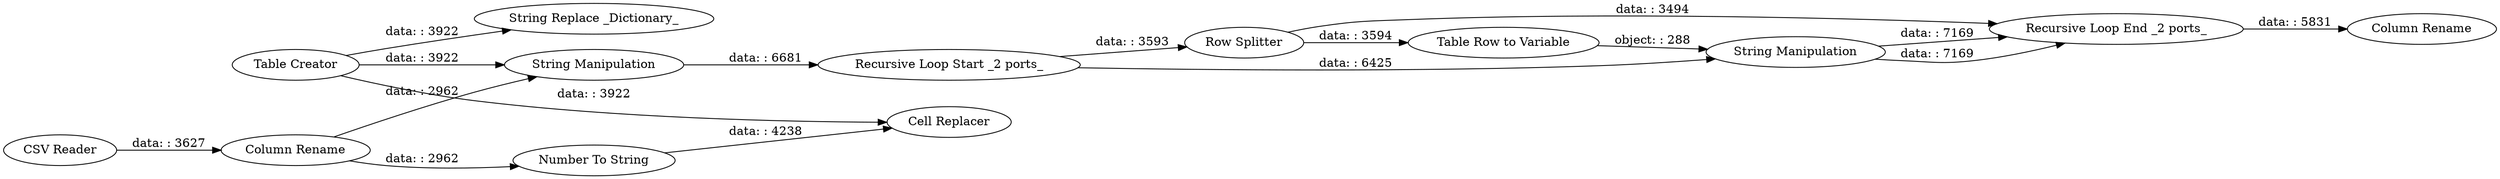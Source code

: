 digraph {
	"-1149953906282712541_40" [label="Row Splitter"]
	"-7687394773658175467_7" [label="Column Rename"]
	"-7687394773658175467_14" [label="Number To String"]
	"-1149953906282712541_28" [label="Table Row to Variable"]
	"-1149953906282712541_29" [label="String Manipulation"]
	"-7687394773658175467_3" [label="Table Creator"]
	"-7687394773658175467_4" [label="String Replace _Dictionary_"]
	"-1149953906282712541_26" [label="Recursive Loop Start _2 ports_"]
	"-1149953906282712541_39" [label="Column Rename"]
	"-1149953906282712541_30" [label="Recursive Loop End _2 ports_"]
	"-1149953906282712541_41" [label="String Manipulation"]
	"-7687394773658175467_20" [label="CSV Reader"]
	"-7687394773658175467_19" [label="Cell Replacer"]
	"-1149953906282712541_40" -> "-1149953906282712541_28" [label="data: : 3594"]
	"-1149953906282712541_30" -> "-1149953906282712541_39" [label="data: : 5831"]
	"-1149953906282712541_26" -> "-1149953906282712541_29" [label="data: : 6425"]
	"-7687394773658175467_3" -> "-1149953906282712541_41" [label="data: : 3922"]
	"-1149953906282712541_41" -> "-1149953906282712541_26" [label="data: : 6681"]
	"-1149953906282712541_28" -> "-1149953906282712541_29" [label="object: : 288"]
	"-1149953906282712541_29" -> "-1149953906282712541_30" [label="data: : 7169"]
	"-7687394773658175467_7" -> "-1149953906282712541_41" [label="data: : 2962"]
	"-1149953906282712541_26" -> "-1149953906282712541_40" [label="data: : 3593"]
	"-7687394773658175467_7" -> "-7687394773658175467_14" [label="data: : 2962"]
	"-7687394773658175467_20" -> "-7687394773658175467_7" [label="data: : 3627"]
	"-7687394773658175467_3" -> "-7687394773658175467_4" [label="data: : 3922"]
	"-1149953906282712541_40" -> "-1149953906282712541_30" [label="data: : 3494"]
	"-1149953906282712541_29" -> "-1149953906282712541_30" [label="data: : 7169"]
	"-7687394773658175467_3" -> "-7687394773658175467_19" [label="data: : 3922"]
	"-7687394773658175467_14" -> "-7687394773658175467_19" [label="data: : 4238"]
	rankdir=LR
}
